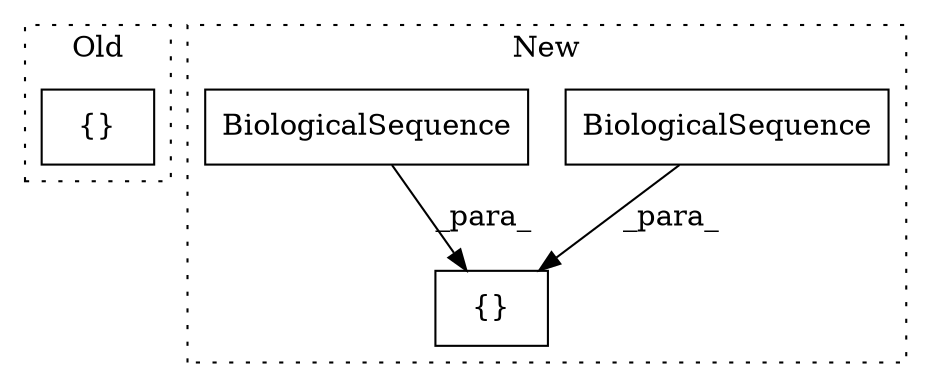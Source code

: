digraph G {
subgraph cluster0 {
1 [label="{}" a="4" s="9867,9960" l="1,1" shape="box"];
label = "Old";
style="dotted";
}
subgraph cluster1 {
2 [label="BiologicalSequence" a="32" s="10103,10230" l="19,1" shape="box"];
3 [label="{}" a="4" s="10102,10491" l="1,1" shape="box"];
4 [label="BiologicalSequence" a="32" s="10232,10359" l="19,1" shape="box"];
label = "New";
style="dotted";
}
2 -> 3 [label="_para_"];
4 -> 3 [label="_para_"];
}